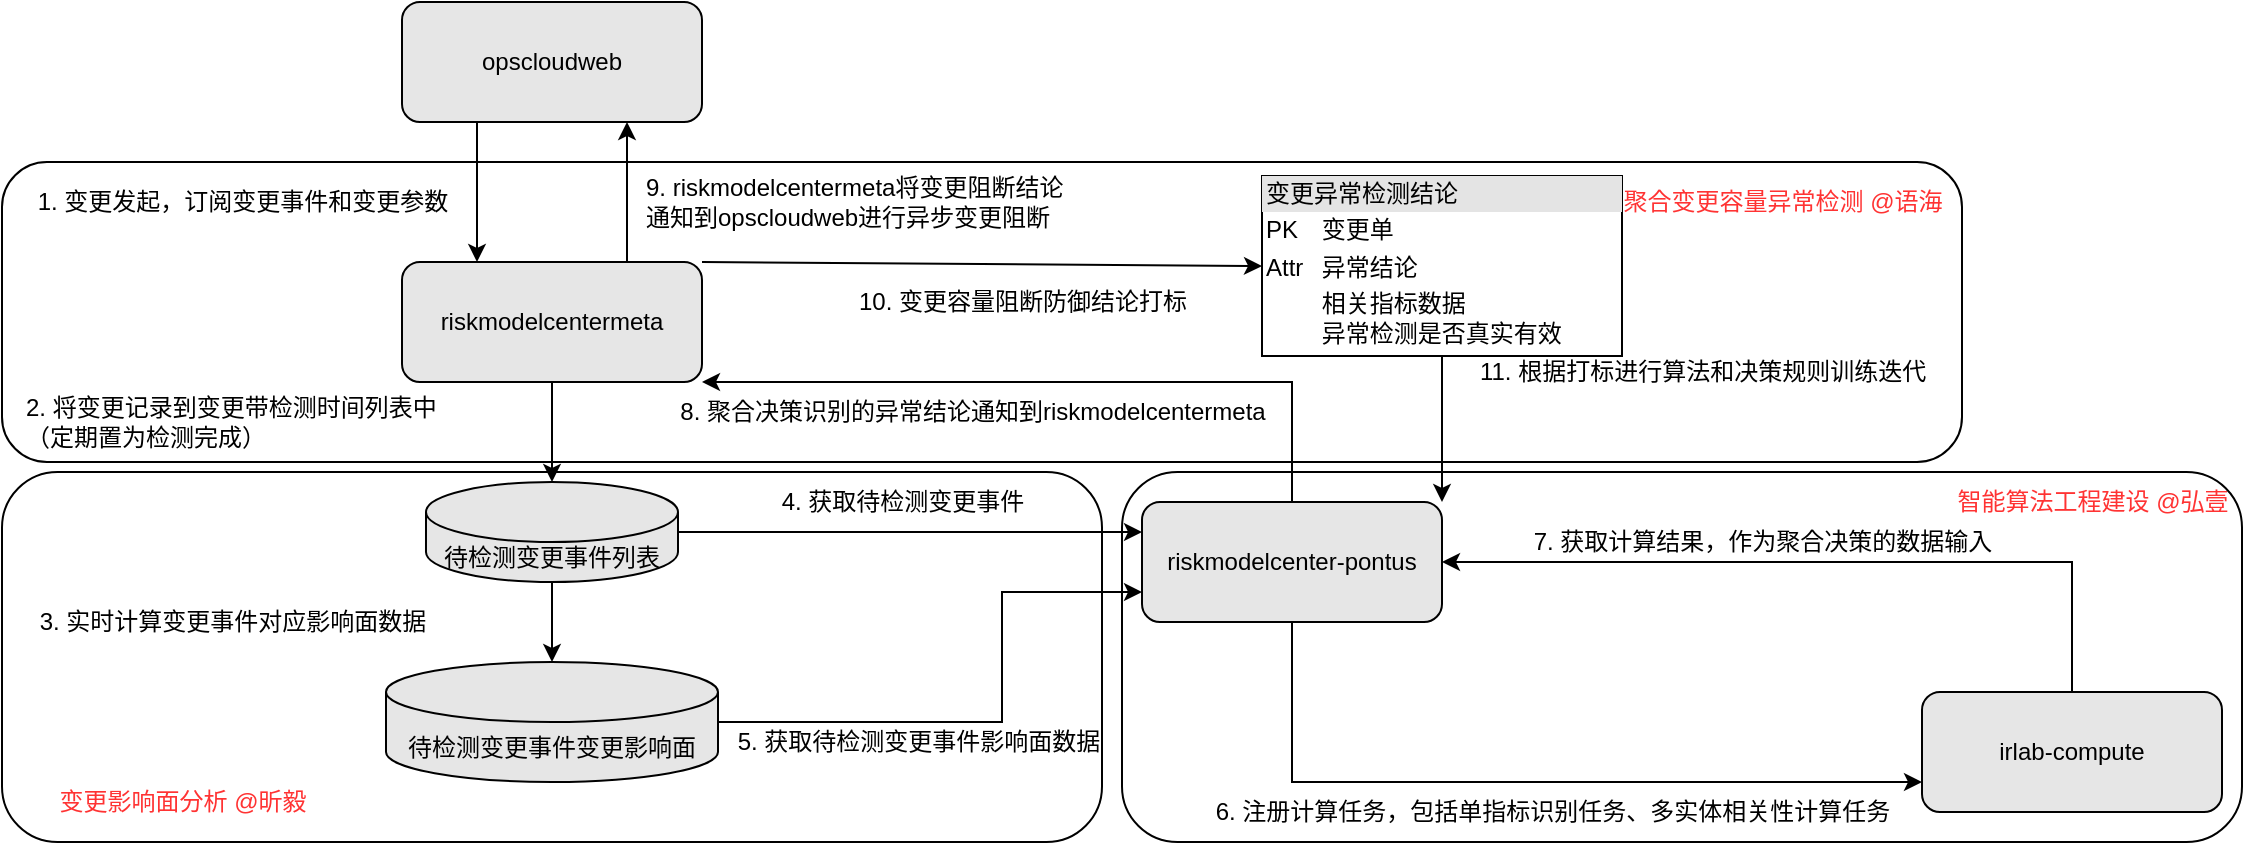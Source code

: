 <mxfile version="14.7.1" type="github">
  <diagram id="bo5MixadzhySrjbk98CX" name="Page-1">
    <mxGraphModel dx="1013" dy="650" grid="1" gridSize="10" guides="1" tooltips="1" connect="1" arrows="1" fold="1" page="1" pageScale="1" pageWidth="827" pageHeight="1169" math="0" shadow="0">
      <root>
        <mxCell id="0" />
        <mxCell id="1" parent="0" />
        <mxCell id="LvfdJRJ8n_CAU7xgllMG-3" value="" style="rounded=1;whiteSpace=wrap;html=1;" vertex="1" parent="1">
          <mxGeometry x="600" y="415" width="560" height="185" as="geometry" />
        </mxCell>
        <mxCell id="LvfdJRJ8n_CAU7xgllMG-2" value="" style="rounded=1;whiteSpace=wrap;html=1;" vertex="1" parent="1">
          <mxGeometry x="40" y="415" width="550" height="185" as="geometry" />
        </mxCell>
        <mxCell id="LvfdJRJ8n_CAU7xgllMG-1" value="" style="rounded=1;whiteSpace=wrap;html=1;" vertex="1" parent="1">
          <mxGeometry x="40" y="260" width="980" height="150" as="geometry" />
        </mxCell>
        <mxCell id="lt_TTrOmCf9Bc8KUs0zB-25" style="edgeStyle=orthogonalEdgeStyle;rounded=0;orthogonalLoop=1;jettySize=auto;html=1;exitX=0.5;exitY=0;exitDx=0;exitDy=0;entryX=1;entryY=1;entryDx=0;entryDy=0;" parent="1" source="lt_TTrOmCf9Bc8KUs0zB-1" target="lt_TTrOmCf9Bc8KUs0zB-2" edge="1">
          <mxGeometry relative="1" as="geometry">
            <Array as="points">
              <mxPoint x="685" y="370" />
            </Array>
          </mxGeometry>
        </mxCell>
        <mxCell id="lt_TTrOmCf9Bc8KUs0zB-30" style="edgeStyle=orthogonalEdgeStyle;rounded=0;orthogonalLoop=1;jettySize=auto;html=1;exitX=0.5;exitY=1;exitDx=0;exitDy=0;entryX=0;entryY=0.75;entryDx=0;entryDy=0;" parent="1" source="lt_TTrOmCf9Bc8KUs0zB-1" target="lt_TTrOmCf9Bc8KUs0zB-4" edge="1">
          <mxGeometry relative="1" as="geometry" />
        </mxCell>
        <mxCell id="lt_TTrOmCf9Bc8KUs0zB-1" value="riskmodelcenter-pontus" style="rounded=1;whiteSpace=wrap;html=1;fillColor=#E6E6E6;" parent="1" vertex="1">
          <mxGeometry x="610" y="430" width="150" height="60" as="geometry" />
        </mxCell>
        <mxCell id="lt_TTrOmCf9Bc8KUs0zB-20" style="edgeStyle=orthogonalEdgeStyle;rounded=0;orthogonalLoop=1;jettySize=auto;html=1;exitX=0.5;exitY=1;exitDx=0;exitDy=0;" parent="1" source="lt_TTrOmCf9Bc8KUs0zB-2" target="lt_TTrOmCf9Bc8KUs0zB-7" edge="1">
          <mxGeometry relative="1" as="geometry" />
        </mxCell>
        <mxCell id="lt_TTrOmCf9Bc8KUs0zB-36" style="edgeStyle=orthogonalEdgeStyle;rounded=0;orthogonalLoop=1;jettySize=auto;html=1;exitX=0.75;exitY=0;exitDx=0;exitDy=0;entryX=0.75;entryY=1;entryDx=0;entryDy=0;" parent="1" source="lt_TTrOmCf9Bc8KUs0zB-2" target="lt_TTrOmCf9Bc8KUs0zB-3" edge="1">
          <mxGeometry relative="1" as="geometry" />
        </mxCell>
        <mxCell id="lt_TTrOmCf9Bc8KUs0zB-38" style="rounded=0;orthogonalLoop=1;jettySize=auto;html=1;exitX=1;exitY=0;exitDx=0;exitDy=0;entryX=0;entryY=0.5;entryDx=0;entryDy=0;" parent="1" source="lt_TTrOmCf9Bc8KUs0zB-2" target="lt_TTrOmCf9Bc8KUs0zB-39" edge="1">
          <mxGeometry relative="1" as="geometry">
            <mxPoint x="590" y="250" as="targetPoint" />
          </mxGeometry>
        </mxCell>
        <mxCell id="lt_TTrOmCf9Bc8KUs0zB-2" value="riskmodelcentermeta" style="rounded=1;whiteSpace=wrap;html=1;fillColor=#E6E6E6;" parent="1" vertex="1">
          <mxGeometry x="240" y="310" width="150" height="60" as="geometry" />
        </mxCell>
        <mxCell id="lt_TTrOmCf9Bc8KUs0zB-35" style="edgeStyle=orthogonalEdgeStyle;rounded=0;orthogonalLoop=1;jettySize=auto;html=1;exitX=0.25;exitY=1;exitDx=0;exitDy=0;entryX=0.25;entryY=0;entryDx=0;entryDy=0;" parent="1" source="lt_TTrOmCf9Bc8KUs0zB-3" target="lt_TTrOmCf9Bc8KUs0zB-2" edge="1">
          <mxGeometry relative="1" as="geometry" />
        </mxCell>
        <mxCell id="lt_TTrOmCf9Bc8KUs0zB-3" value="opscloudweb" style="rounded=1;whiteSpace=wrap;html=1;fillColor=#E6E6E6;" parent="1" vertex="1">
          <mxGeometry x="240" y="180" width="150" height="60" as="geometry" />
        </mxCell>
        <mxCell id="lt_TTrOmCf9Bc8KUs0zB-45" style="edgeStyle=orthogonalEdgeStyle;rounded=0;orthogonalLoop=1;jettySize=auto;html=1;exitX=0.5;exitY=0;exitDx=0;exitDy=0;entryX=1;entryY=0.5;entryDx=0;entryDy=0;" parent="1" source="lt_TTrOmCf9Bc8KUs0zB-4" target="lt_TTrOmCf9Bc8KUs0zB-1" edge="1">
          <mxGeometry relative="1" as="geometry" />
        </mxCell>
        <mxCell id="lt_TTrOmCf9Bc8KUs0zB-4" value="irlab-compute" style="rounded=1;whiteSpace=wrap;html=1;fillColor=#E6E6E6;" parent="1" vertex="1">
          <mxGeometry x="1000" y="525" width="150" height="60" as="geometry" />
        </mxCell>
        <mxCell id="lt_TTrOmCf9Bc8KUs0zB-6" value="1. 变更发起，订阅变更事件和变更参数" style="text;html=1;align=center;verticalAlign=middle;resizable=0;points=[];autosize=1;strokeColor=none;" parent="1" vertex="1">
          <mxGeometry x="50" y="270" width="220" height="20" as="geometry" />
        </mxCell>
        <mxCell id="lt_TTrOmCf9Bc8KUs0zB-14" style="edgeStyle=orthogonalEdgeStyle;rounded=0;orthogonalLoop=1;jettySize=auto;html=1;exitX=1;exitY=0.5;exitDx=0;exitDy=0;exitPerimeter=0;entryX=0;entryY=0.25;entryDx=0;entryDy=0;" parent="1" source="lt_TTrOmCf9Bc8KUs0zB-7" target="lt_TTrOmCf9Bc8KUs0zB-1" edge="1">
          <mxGeometry relative="1" as="geometry" />
        </mxCell>
        <mxCell id="lt_TTrOmCf9Bc8KUs0zB-21" style="edgeStyle=orthogonalEdgeStyle;rounded=0;orthogonalLoop=1;jettySize=auto;html=1;exitX=0.5;exitY=1;exitDx=0;exitDy=0;exitPerimeter=0;entryX=0.5;entryY=0;entryDx=0;entryDy=0;entryPerimeter=0;" parent="1" source="lt_TTrOmCf9Bc8KUs0zB-7" target="lt_TTrOmCf9Bc8KUs0zB-10" edge="1">
          <mxGeometry relative="1" as="geometry" />
        </mxCell>
        <mxCell id="lt_TTrOmCf9Bc8KUs0zB-7" value="待检测变更事件列表" style="shape=cylinder3;whiteSpace=wrap;html=1;boundedLbl=1;backgroundOutline=1;size=15;fillColor=#E6E6E6;" parent="1" vertex="1">
          <mxGeometry x="252" y="420" width="126" height="50" as="geometry" />
        </mxCell>
        <mxCell id="lt_TTrOmCf9Bc8KUs0zB-22" style="edgeStyle=orthogonalEdgeStyle;rounded=0;orthogonalLoop=1;jettySize=auto;html=1;exitX=1;exitY=0.5;exitDx=0;exitDy=0;exitPerimeter=0;entryX=0;entryY=0.75;entryDx=0;entryDy=0;" parent="1" source="lt_TTrOmCf9Bc8KUs0zB-10" target="lt_TTrOmCf9Bc8KUs0zB-1" edge="1">
          <mxGeometry relative="1" as="geometry">
            <Array as="points">
              <mxPoint x="540" y="540" />
              <mxPoint x="540" y="475" />
            </Array>
          </mxGeometry>
        </mxCell>
        <mxCell id="lt_TTrOmCf9Bc8KUs0zB-10" value="待检测变更事件变更影响面" style="shape=cylinder3;whiteSpace=wrap;html=1;boundedLbl=1;backgroundOutline=1;size=15;fillColor=#E6E6E6;" parent="1" vertex="1">
          <mxGeometry x="232" y="510" width="166" height="60" as="geometry" />
        </mxCell>
        <mxCell id="lt_TTrOmCf9Bc8KUs0zB-26" value="2. 将变更记录到变更带检测时间列表中&lt;br&gt;（定期置为检测完成）" style="text;html=1;align=left;verticalAlign=middle;resizable=0;points=[];autosize=1;strokeColor=none;" parent="1" vertex="1">
          <mxGeometry x="50" y="375" width="220" height="30" as="geometry" />
        </mxCell>
        <mxCell id="lt_TTrOmCf9Bc8KUs0zB-27" value="3. 实时计算变更事件对应影响面数据" style="text;html=1;align=center;verticalAlign=middle;resizable=0;points=[];autosize=1;strokeColor=none;" parent="1" vertex="1">
          <mxGeometry x="50" y="480" width="210" height="20" as="geometry" />
        </mxCell>
        <mxCell id="lt_TTrOmCf9Bc8KUs0zB-28" value="4. 获取待检测变更事件" style="text;html=1;align=center;verticalAlign=middle;resizable=0;points=[];autosize=1;strokeColor=none;" parent="1" vertex="1">
          <mxGeometry x="420" y="420" width="140" height="20" as="geometry" />
        </mxCell>
        <mxCell id="lt_TTrOmCf9Bc8KUs0zB-29" value="5. 获取待检测变更事件影响面数据" style="text;html=1;align=center;verticalAlign=middle;resizable=0;points=[];autosize=1;strokeColor=none;" parent="1" vertex="1">
          <mxGeometry x="398" y="540" width="200" height="20" as="geometry" />
        </mxCell>
        <mxCell id="lt_TTrOmCf9Bc8KUs0zB-32" value="6. 注册计算任务，包括单指标识别任务、多实体相关性计算任务" style="text;html=1;align=center;verticalAlign=middle;resizable=0;points=[];autosize=1;strokeColor=none;" parent="1" vertex="1">
          <mxGeometry x="640" y="575" width="350" height="20" as="geometry" />
        </mxCell>
        <mxCell id="lt_TTrOmCf9Bc8KUs0zB-33" value="7. 获取计算结果，作为聚合决策的数据输入" style="text;html=1;align=center;verticalAlign=middle;resizable=0;points=[];autosize=1;strokeColor=none;" parent="1" vertex="1">
          <mxGeometry x="800" y="440" width="240" height="20" as="geometry" />
        </mxCell>
        <mxCell id="lt_TTrOmCf9Bc8KUs0zB-34" value="8. 聚合决策识别的异常结论通知到riskmodelcentermeta" style="text;html=1;align=center;verticalAlign=middle;resizable=0;points=[];autosize=1;strokeColor=none;" parent="1" vertex="1">
          <mxGeometry x="370" y="375" width="310" height="20" as="geometry" />
        </mxCell>
        <mxCell id="lt_TTrOmCf9Bc8KUs0zB-37" value="9. riskmodelcentermeta将变更阻断结论&lt;br&gt;通知到opscloudweb进行异步变更阻断" style="text;html=1;align=left;verticalAlign=middle;resizable=0;points=[];autosize=1;strokeColor=none;" parent="1" vertex="1">
          <mxGeometry x="360" y="265" width="220" height="30" as="geometry" />
        </mxCell>
        <mxCell id="lt_TTrOmCf9Bc8KUs0zB-40" style="edgeStyle=none;rounded=0;orthogonalLoop=1;jettySize=auto;html=1;exitX=0.5;exitY=1;exitDx=0;exitDy=0;entryX=1;entryY=0;entryDx=0;entryDy=0;" parent="1" source="lt_TTrOmCf9Bc8KUs0zB-39" target="lt_TTrOmCf9Bc8KUs0zB-1" edge="1">
          <mxGeometry relative="1" as="geometry" />
        </mxCell>
        <mxCell id="lt_TTrOmCf9Bc8KUs0zB-39" value="&lt;div style=&quot;box-sizing: border-box ; width: 100% ; background: #e4e4e4 ; padding: 2px&quot;&gt;变更异常检测结论&lt;/div&gt;&lt;table style=&quot;width: 100% ; font-size: 1em&quot; cellpadding=&quot;2&quot; cellspacing=&quot;0&quot;&gt;&lt;tbody&gt;&lt;tr&gt;&lt;td&gt;PK&lt;/td&gt;&lt;td&gt;变更单&lt;/td&gt;&lt;/tr&gt;&lt;tr&gt;&lt;td&gt;Attr&lt;/td&gt;&lt;td&gt;异常结论&lt;/td&gt;&lt;/tr&gt;&lt;tr&gt;&lt;td&gt;&lt;/td&gt;&lt;td&gt;相关指标数据&lt;br&gt;异常检测是否真实有效&lt;/td&gt;&lt;/tr&gt;&lt;/tbody&gt;&lt;/table&gt;" style="verticalAlign=top;align=left;overflow=fill;html=1;" parent="1" vertex="1">
          <mxGeometry x="670" y="267" width="180" height="90" as="geometry" />
        </mxCell>
        <mxCell id="lt_TTrOmCf9Bc8KUs0zB-41" value="11. 根据打标进行算法和决策规则训练迭代" style="text;html=1;align=center;verticalAlign=middle;resizable=0;points=[];autosize=1;strokeColor=none;" parent="1" vertex="1">
          <mxGeometry x="770" y="355" width="240" height="20" as="geometry" />
        </mxCell>
        <mxCell id="lt_TTrOmCf9Bc8KUs0zB-42" value="10. 变更容量阻断防御结论打标" style="text;html=1;align=center;verticalAlign=middle;resizable=0;points=[];autosize=1;strokeColor=none;" parent="1" vertex="1">
          <mxGeometry x="460" y="320" width="180" height="20" as="geometry" />
        </mxCell>
        <mxCell id="LvfdJRJ8n_CAU7xgllMG-4" value="&lt;font color=&quot;#ff3333&quot;&gt;聚合变更容量异常检测 @语海&lt;/font&gt;" style="text;html=1;align=center;verticalAlign=middle;resizable=0;points=[];autosize=1;strokeColor=none;" vertex="1" parent="1">
          <mxGeometry x="840" y="270" width="180" height="20" as="geometry" />
        </mxCell>
        <mxCell id="LvfdJRJ8n_CAU7xgllMG-5" value="&lt;font color=&quot;#ff3333&quot;&gt;变更影响面分析 @昕毅&lt;/font&gt;" style="text;html=1;align=center;verticalAlign=middle;resizable=0;points=[];autosize=1;strokeColor=none;" vertex="1" parent="1">
          <mxGeometry x="60" y="570" width="140" height="20" as="geometry" />
        </mxCell>
        <mxCell id="LvfdJRJ8n_CAU7xgllMG-6" value="&lt;font color=&quot;#ff3333&quot;&gt;智能算法工程建设 @弘壹&lt;/font&gt;" style="text;html=1;align=center;verticalAlign=middle;resizable=0;points=[];autosize=1;strokeColor=none;" vertex="1" parent="1">
          <mxGeometry x="1010" y="420" width="150" height="20" as="geometry" />
        </mxCell>
      </root>
    </mxGraphModel>
  </diagram>
</mxfile>
